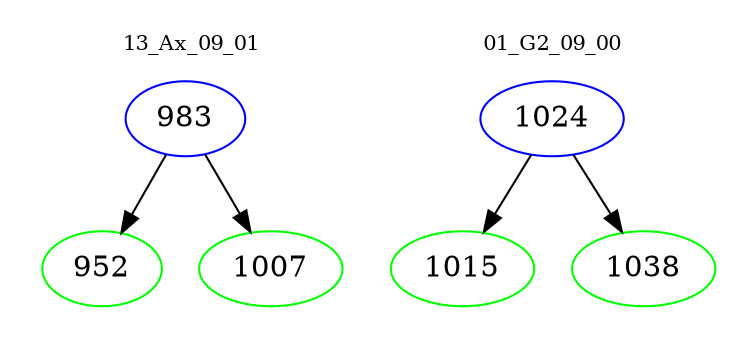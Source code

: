 digraph{
subgraph cluster_0 {
color = white
label = "13_Ax_09_01";
fontsize=10;
T0_983 [label="983", color="blue"]
T0_983 -> T0_952 [color="black"]
T0_952 [label="952", color="green"]
T0_983 -> T0_1007 [color="black"]
T0_1007 [label="1007", color="green"]
}
subgraph cluster_1 {
color = white
label = "01_G2_09_00";
fontsize=10;
T1_1024 [label="1024", color="blue"]
T1_1024 -> T1_1015 [color="black"]
T1_1015 [label="1015", color="green"]
T1_1024 -> T1_1038 [color="black"]
T1_1038 [label="1038", color="green"]
}
}

